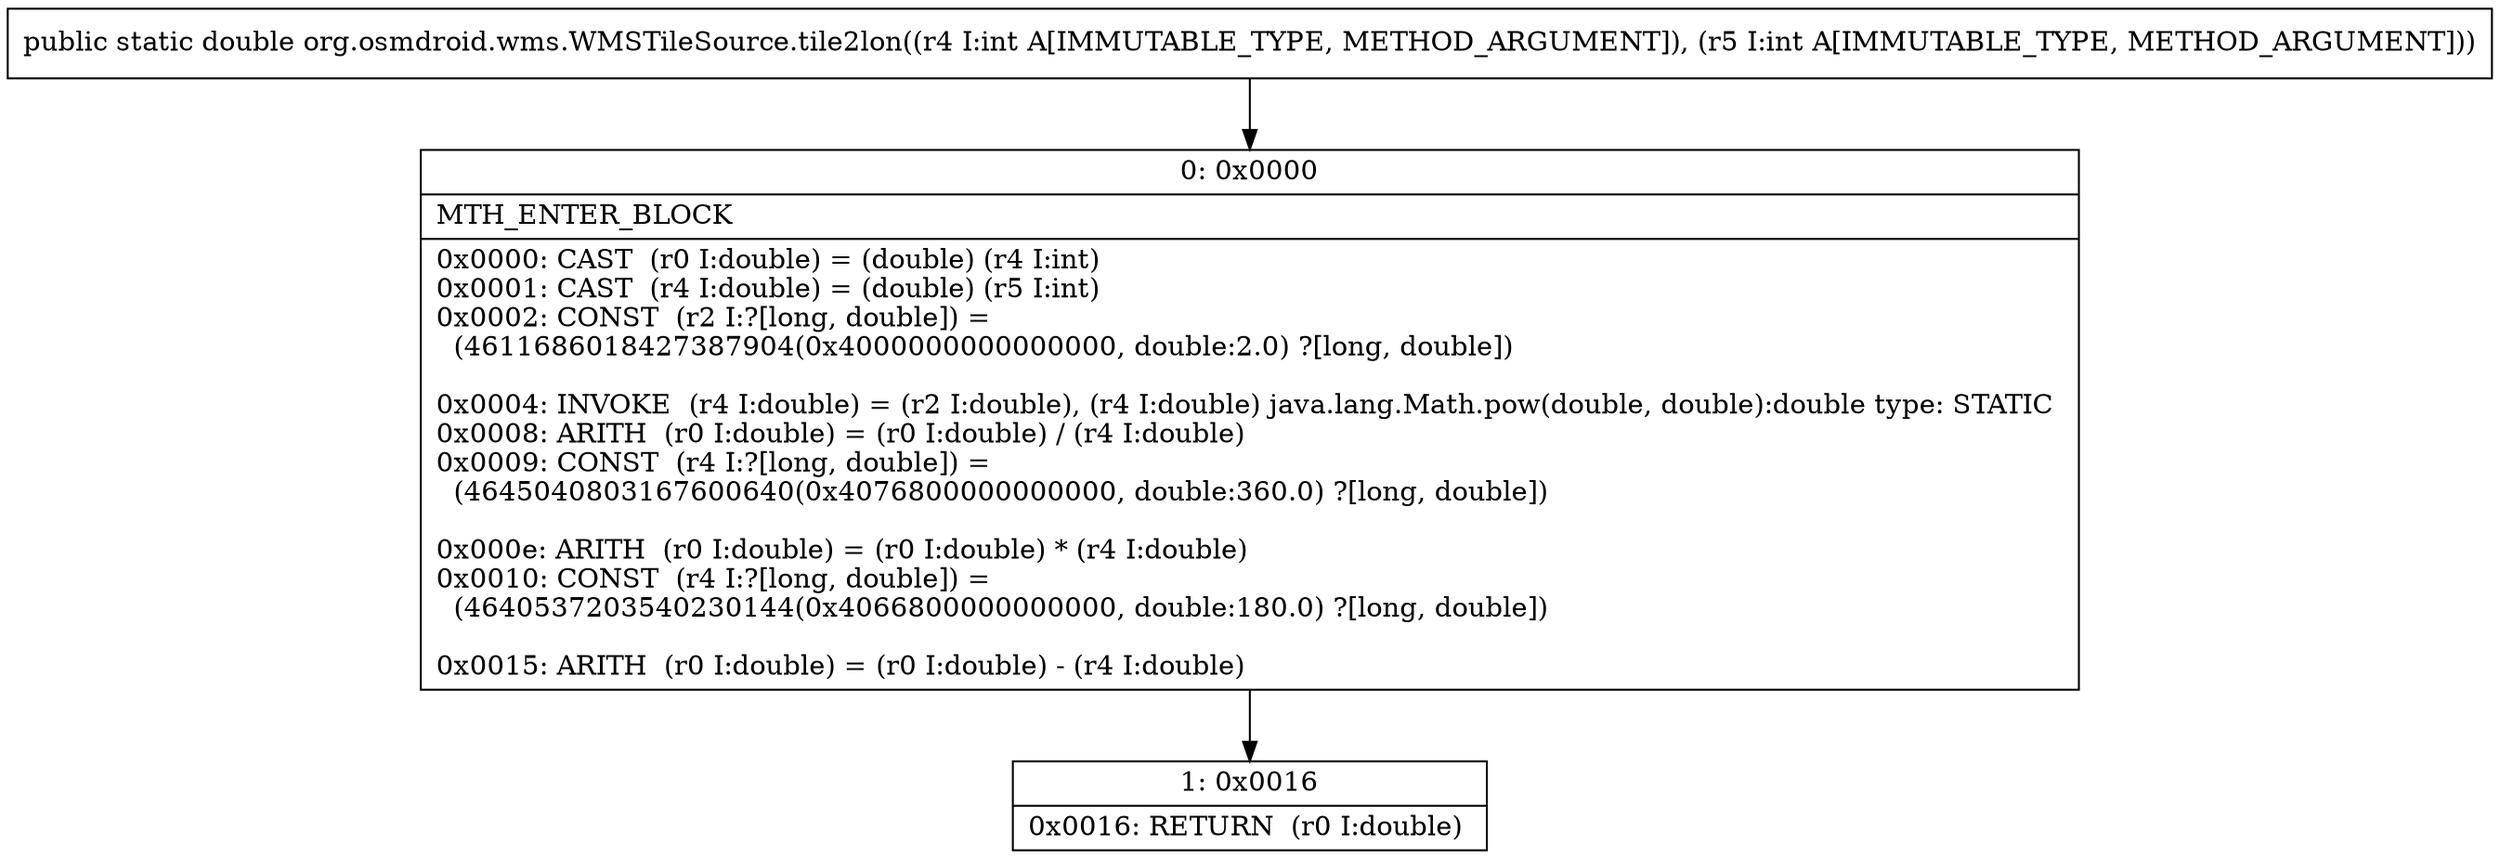 digraph "CFG fororg.osmdroid.wms.WMSTileSource.tile2lon(II)D" {
Node_0 [shape=record,label="{0\:\ 0x0000|MTH_ENTER_BLOCK\l|0x0000: CAST  (r0 I:double) = (double) (r4 I:int) \l0x0001: CAST  (r4 I:double) = (double) (r5 I:int) \l0x0002: CONST  (r2 I:?[long, double]) = \l  (4611686018427387904(0x4000000000000000, double:2.0) ?[long, double])\l \l0x0004: INVOKE  (r4 I:double) = (r2 I:double), (r4 I:double) java.lang.Math.pow(double, double):double type: STATIC \l0x0008: ARITH  (r0 I:double) = (r0 I:double) \/ (r4 I:double) \l0x0009: CONST  (r4 I:?[long, double]) = \l  (4645040803167600640(0x4076800000000000, double:360.0) ?[long, double])\l \l0x000e: ARITH  (r0 I:double) = (r0 I:double) * (r4 I:double) \l0x0010: CONST  (r4 I:?[long, double]) = \l  (4640537203540230144(0x4066800000000000, double:180.0) ?[long, double])\l \l0x0015: ARITH  (r0 I:double) = (r0 I:double) \- (r4 I:double) \l}"];
Node_1 [shape=record,label="{1\:\ 0x0016|0x0016: RETURN  (r0 I:double) \l}"];
MethodNode[shape=record,label="{public static double org.osmdroid.wms.WMSTileSource.tile2lon((r4 I:int A[IMMUTABLE_TYPE, METHOD_ARGUMENT]), (r5 I:int A[IMMUTABLE_TYPE, METHOD_ARGUMENT])) }"];
MethodNode -> Node_0;
Node_0 -> Node_1;
}


